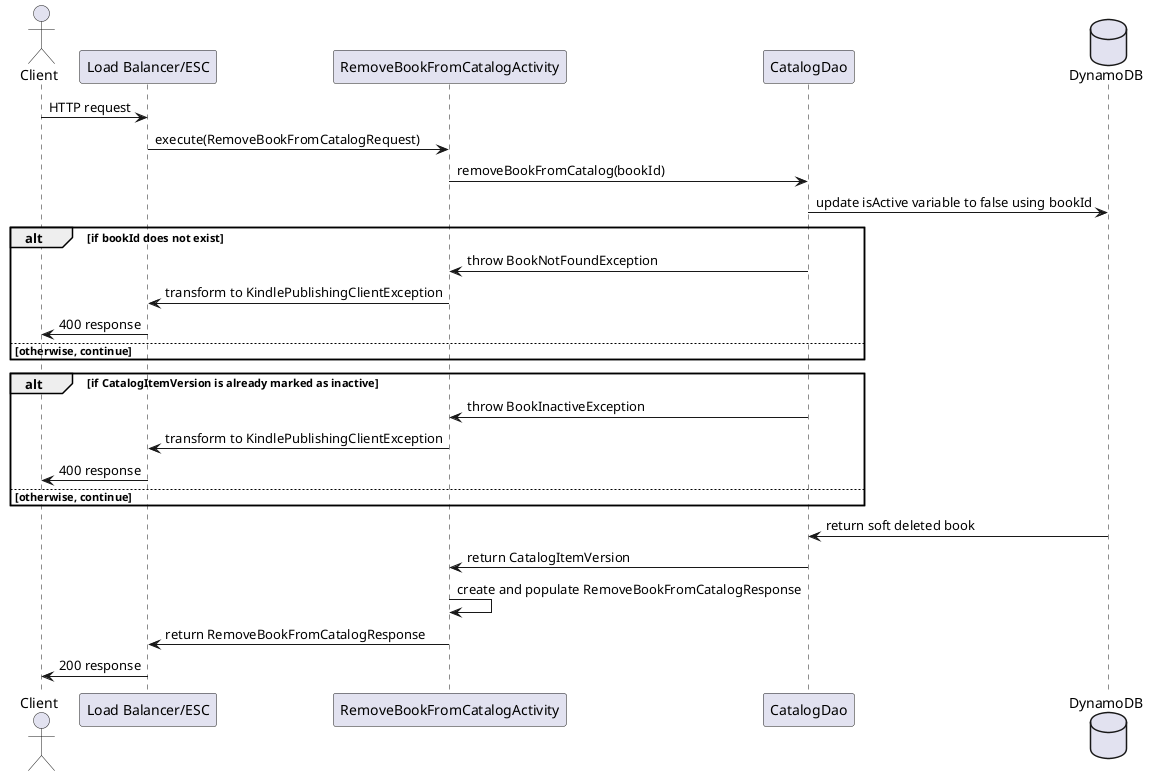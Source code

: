 @startuml
!pragma layout smetana

actor Client
participant "Load Balancer/ESC" as ESC
participant RemoveBookFromCatalogActivity
participant CatalogDao
database "DynamoDB" as DB

Client -> ESC : HTTP request
ESC -> RemoveBookFromCatalogActivity : execute(RemoveBookFromCatalogRequest)
RemoveBookFromCatalogActivity -> CatalogDao : removeBookFromCatalog(bookId)
CatalogDao -> DB : update isActive variable to false using bookId

alt if bookId does not exist
CatalogDao -> RemoveBookFromCatalogActivity : throw BookNotFoundException
RemoveBookFromCatalogActivity -> ESC : transform to KindlePublishingClientException
ESC -> Client : 400 response
else otherwise, continue
end

alt if CatalogItemVersion is already marked as inactive
CatalogDao -> RemoveBookFromCatalogActivity : throw BookInactiveException
RemoveBookFromCatalogActivity -> ESC : transform to KindlePublishingClientException
ESC -> Client : 400 response
else otherwise, continue
end

DB -> CatalogDao : return soft deleted book
CatalogDao -> RemoveBookFromCatalogActivity : return CatalogItemVersion
RemoveBookFromCatalogActivity -> RemoveBookFromCatalogActivity : create and populate RemoveBookFromCatalogResponse
RemoveBookFromCatalogActivity -> ESC : return RemoveBookFromCatalogResponse
ESC -> Client : 200 response

@enduml